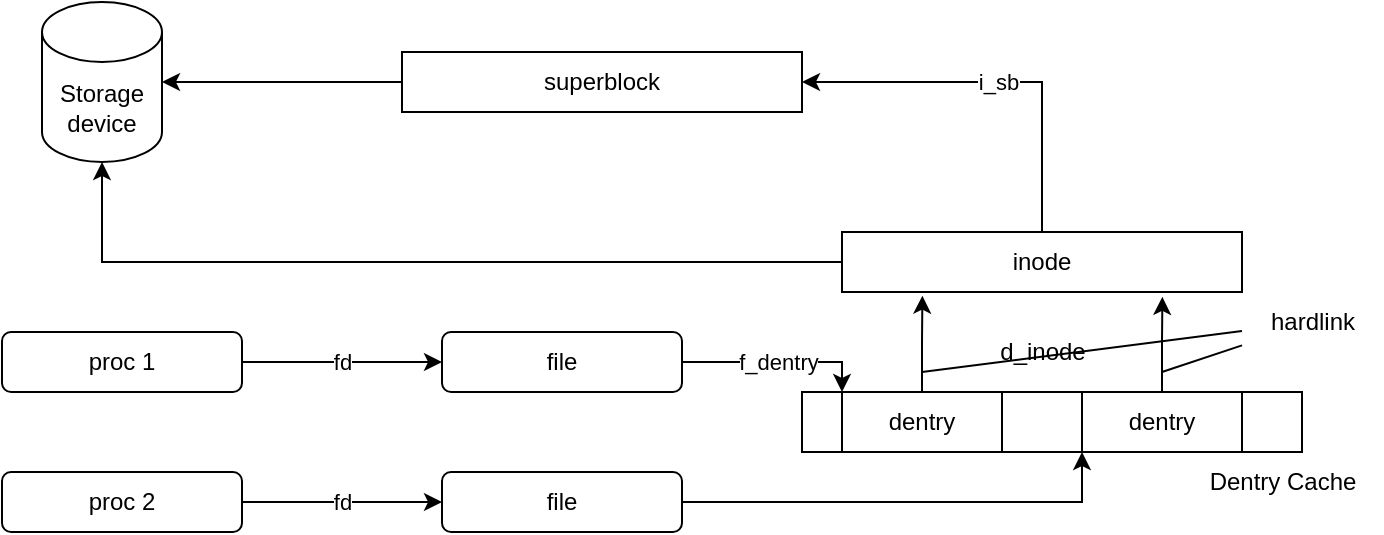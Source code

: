 <mxfile version="20.8.10" type="device"><diagram name="Page-1" id="2Rv7cq-mmomMWV2W5vKC"><mxGraphModel dx="957" dy="641" grid="1" gridSize="10" guides="1" tooltips="1" connect="1" arrows="1" fold="1" page="1" pageScale="1" pageWidth="850" pageHeight="1100" math="0" shadow="0"><root><mxCell id="0"/><mxCell id="1" parent="0"/><mxCell id="s7xdhAOTf9ze9vQPfWQy-63" value="fd" style="edgeStyle=orthogonalEdgeStyle;rounded=0;orthogonalLoop=1;jettySize=auto;html=1;endArrow=classic;endFill=1;" edge="1" parent="1" source="s7xdhAOTf9ze9vQPfWQy-60" target="s7xdhAOTf9ze9vQPfWQy-62"><mxGeometry relative="1" as="geometry"/></mxCell><mxCell id="s7xdhAOTf9ze9vQPfWQy-60" value="proc 1" style="rounded=1;whiteSpace=wrap;html=1;" vertex="1" parent="1"><mxGeometry x="160" y="200" width="120" height="30" as="geometry"/></mxCell><mxCell id="s7xdhAOTf9ze9vQPfWQy-65" value="fd" style="edgeStyle=orthogonalEdgeStyle;rounded=0;orthogonalLoop=1;jettySize=auto;html=1;endArrow=classic;endFill=1;" edge="1" parent="1" source="s7xdhAOTf9ze9vQPfWQy-61" target="s7xdhAOTf9ze9vQPfWQy-64"><mxGeometry relative="1" as="geometry"/></mxCell><mxCell id="s7xdhAOTf9ze9vQPfWQy-61" value="proc 2" style="rounded=1;whiteSpace=wrap;html=1;" vertex="1" parent="1"><mxGeometry x="160" y="270" width="120" height="30" as="geometry"/></mxCell><mxCell id="s7xdhAOTf9ze9vQPfWQy-74" value="f_dentry" style="edgeStyle=orthogonalEdgeStyle;rounded=0;orthogonalLoop=1;jettySize=auto;html=1;endArrow=classic;endFill=1;" edge="1" parent="1" source="s7xdhAOTf9ze9vQPfWQy-62" target="s7xdhAOTf9ze9vQPfWQy-67"><mxGeometry relative="1" as="geometry"><Array as="points"><mxPoint x="580" y="215"/></Array></mxGeometry></mxCell><mxCell id="s7xdhAOTf9ze9vQPfWQy-62" value="file" style="rounded=1;whiteSpace=wrap;html=1;" vertex="1" parent="1"><mxGeometry x="380" y="200" width="120" height="30" as="geometry"/></mxCell><mxCell id="s7xdhAOTf9ze9vQPfWQy-73" style="edgeStyle=orthogonalEdgeStyle;rounded=0;orthogonalLoop=1;jettySize=auto;html=1;endArrow=classic;endFill=1;" edge="1" parent="1" source="s7xdhAOTf9ze9vQPfWQy-64" target="s7xdhAOTf9ze9vQPfWQy-68"><mxGeometry relative="1" as="geometry"><Array as="points"><mxPoint x="700" y="285"/></Array></mxGeometry></mxCell><mxCell id="s7xdhAOTf9ze9vQPfWQy-64" value="file" style="rounded=1;whiteSpace=wrap;html=1;" vertex="1" parent="1"><mxGeometry x="380" y="270" width="120" height="30" as="geometry"/></mxCell><mxCell id="s7xdhAOTf9ze9vQPfWQy-66" value="" style="rounded=0;whiteSpace=wrap;html=1;" vertex="1" parent="1"><mxGeometry x="560" y="230" width="250" height="30" as="geometry"/></mxCell><mxCell id="s7xdhAOTf9ze9vQPfWQy-76" style="edgeStyle=orthogonalEdgeStyle;rounded=0;orthogonalLoop=1;jettySize=auto;html=1;entryX=0.201;entryY=1.062;entryDx=0;entryDy=0;entryPerimeter=0;endArrow=classic;endFill=1;" edge="1" parent="1" source="s7xdhAOTf9ze9vQPfWQy-67" target="s7xdhAOTf9ze9vQPfWQy-69"><mxGeometry relative="1" as="geometry"/></mxCell><mxCell id="s7xdhAOTf9ze9vQPfWQy-67" value="dentry" style="rounded=0;whiteSpace=wrap;html=1;" vertex="1" parent="1"><mxGeometry x="580" y="230" width="80" height="30" as="geometry"/></mxCell><mxCell id="s7xdhAOTf9ze9vQPfWQy-77" style="edgeStyle=orthogonalEdgeStyle;rounded=0;orthogonalLoop=1;jettySize=auto;html=1;entryX=0.801;entryY=1.081;entryDx=0;entryDy=0;entryPerimeter=0;endArrow=classic;endFill=1;" edge="1" parent="1" source="s7xdhAOTf9ze9vQPfWQy-68" target="s7xdhAOTf9ze9vQPfWQy-69"><mxGeometry relative="1" as="geometry"/></mxCell><mxCell id="s7xdhAOTf9ze9vQPfWQy-68" value="dentry" style="rounded=0;whiteSpace=wrap;html=1;" vertex="1" parent="1"><mxGeometry x="700" y="230" width="80" height="30" as="geometry"/></mxCell><mxCell id="s7xdhAOTf9ze9vQPfWQy-79" value="i_sb" style="edgeStyle=orthogonalEdgeStyle;rounded=0;orthogonalLoop=1;jettySize=auto;html=1;entryX=1;entryY=0.5;entryDx=0;entryDy=0;endArrow=classic;endFill=1;" edge="1" parent="1" source="s7xdhAOTf9ze9vQPfWQy-69" target="s7xdhAOTf9ze9vQPfWQy-71"><mxGeometry relative="1" as="geometry"><Array as="points"><mxPoint x="680" y="75"/></Array></mxGeometry></mxCell><mxCell id="s7xdhAOTf9ze9vQPfWQy-81" style="edgeStyle=orthogonalEdgeStyle;rounded=0;orthogonalLoop=1;jettySize=auto;html=1;endArrow=classic;endFill=1;" edge="1" parent="1" source="s7xdhAOTf9ze9vQPfWQy-69" target="s7xdhAOTf9ze9vQPfWQy-72"><mxGeometry relative="1" as="geometry"/></mxCell><mxCell id="s7xdhAOTf9ze9vQPfWQy-69" value="inode" style="rounded=0;whiteSpace=wrap;html=1;" vertex="1" parent="1"><mxGeometry x="580" y="150" width="200" height="30" as="geometry"/></mxCell><mxCell id="s7xdhAOTf9ze9vQPfWQy-80" style="edgeStyle=orthogonalEdgeStyle;rounded=0;orthogonalLoop=1;jettySize=auto;html=1;endArrow=classic;endFill=1;" edge="1" parent="1" source="s7xdhAOTf9ze9vQPfWQy-71" target="s7xdhAOTf9ze9vQPfWQy-72"><mxGeometry relative="1" as="geometry"/></mxCell><mxCell id="s7xdhAOTf9ze9vQPfWQy-71" value="superblock" style="rounded=0;whiteSpace=wrap;html=1;" vertex="1" parent="1"><mxGeometry x="360" y="60" width="200" height="30" as="geometry"/></mxCell><mxCell id="s7xdhAOTf9ze9vQPfWQy-72" value="Storage&lt;br&gt;device" style="shape=cylinder3;whiteSpace=wrap;html=1;boundedLbl=1;backgroundOutline=1;size=15;" vertex="1" parent="1"><mxGeometry x="180" y="35" width="60" height="80" as="geometry"/></mxCell><mxCell id="s7xdhAOTf9ze9vQPfWQy-78" value="d_inode" style="text;html=1;align=center;verticalAlign=middle;resizable=0;points=[];autosize=1;strokeColor=none;fillColor=none;" vertex="1" parent="1"><mxGeometry x="645" y="195" width="70" height="30" as="geometry"/></mxCell><mxCell id="s7xdhAOTf9ze9vQPfWQy-83" style="rounded=0;orthogonalLoop=1;jettySize=auto;html=1;endArrow=none;endFill=0;" edge="1" parent="1" source="s7xdhAOTf9ze9vQPfWQy-82"><mxGeometry relative="1" as="geometry"><mxPoint x="620" y="220" as="targetPoint"/></mxGeometry></mxCell><mxCell id="s7xdhAOTf9ze9vQPfWQy-84" value="" style="edgeStyle=none;rounded=0;orthogonalLoop=1;jettySize=auto;html=1;endArrow=none;endFill=0;" edge="1" parent="1" source="s7xdhAOTf9ze9vQPfWQy-82"><mxGeometry relative="1" as="geometry"><mxPoint x="740" y="220" as="targetPoint"/></mxGeometry></mxCell><mxCell id="s7xdhAOTf9ze9vQPfWQy-82" value="hardlink" style="text;html=1;align=center;verticalAlign=middle;resizable=0;points=[];autosize=1;strokeColor=none;fillColor=none;" vertex="1" parent="1"><mxGeometry x="780" y="180" width="70" height="30" as="geometry"/></mxCell><mxCell id="s7xdhAOTf9ze9vQPfWQy-85" value="Dentry Cache" style="text;html=1;align=center;verticalAlign=middle;resizable=0;points=[];autosize=1;strokeColor=none;fillColor=none;" vertex="1" parent="1"><mxGeometry x="750" y="260" width="100" height="30" as="geometry"/></mxCell></root></mxGraphModel></diagram></mxfile>